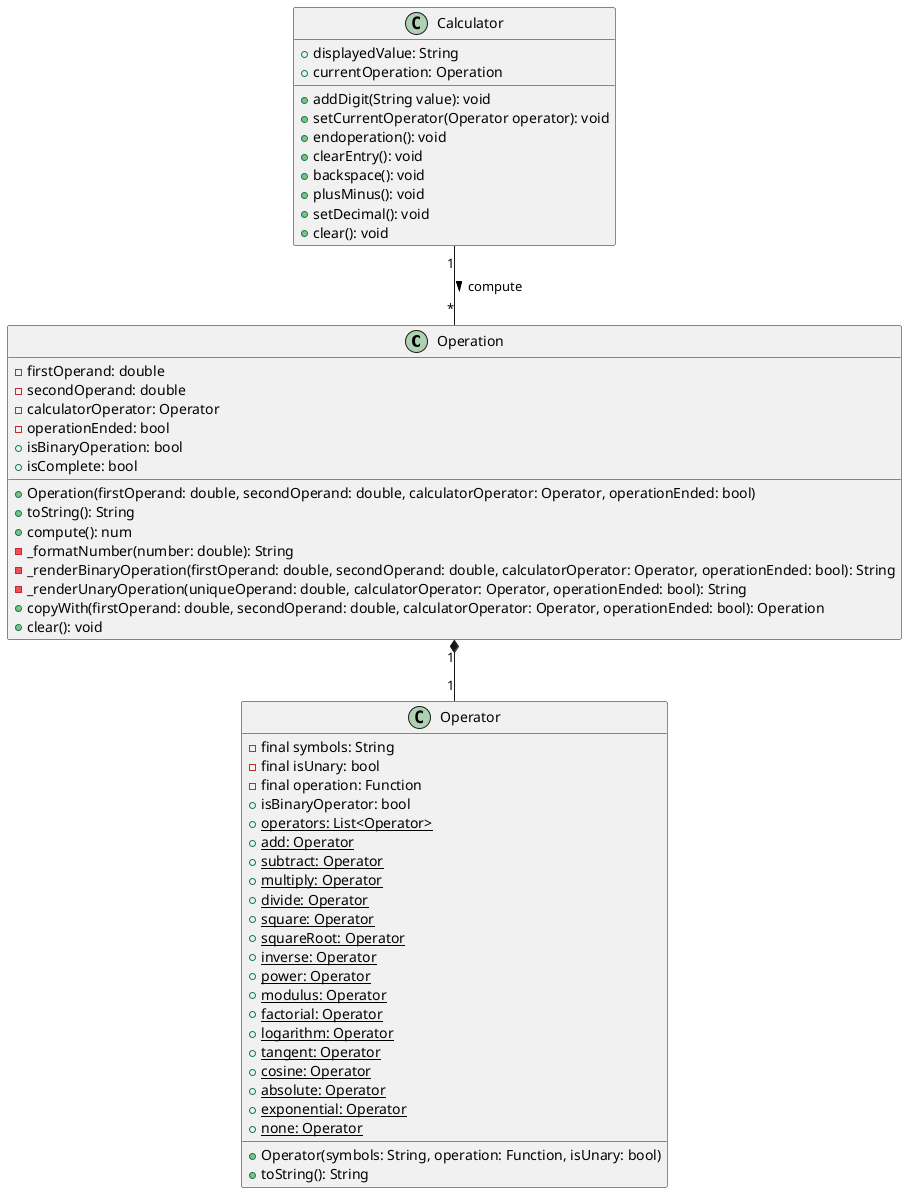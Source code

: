 @startuml modelClassDiagram
class Operation {
    -firstOperand: double
    -secondOperand: double
    -calculatorOperator: Operator
    -operationEnded: bool
    +Operation(firstOperand: double, secondOperand: double, calculatorOperator: Operator, operationEnded: bool)
    +toString(): String
    +isBinaryOperation: bool
    +isComplete: bool
    +compute(): num
    -_formatNumber(number: double): String
    -_renderBinaryOperation(firstOperand: double, secondOperand: double, calculatorOperator: Operator, operationEnded: bool): String
    -_renderUnaryOperation(uniqueOperand: double, calculatorOperator: Operator, operationEnded: bool): String
    +copyWith(firstOperand: double, secondOperand: double, calculatorOperator: Operator, operationEnded: bool): Operation
    +clear(): void
}

class Operator {
    -final symbols: String
    -final isUnary: bool
    -final {field} operation: Function
    +isBinaryOperator: bool                                                                                                                                                                                                                                                                                                                                                                                                                                                                                                                                                                                                                                                                                                                                                                                                                                                                                                                                                                                                                                                                                                                                                                                                                                                                                                                                                                                                                                                                                                                                                                                                                                                                                                                                                                                                                                                                                                                                                                                                                                                                                                                                                                                                                                                                                                                                                                                                                                                                                                                                                                                                                                                                                                                                                                                                                                                                                                                                                                                                                                                                                                                                                                                                                                                                                                                                                                                                                                                                                                                                                                                                                                                                                                                                                                                                                                                                                                                                                                                                                                                                                                                                                                                                                                                                                                                                                                                                                                                                                                                                                                                                                                                                                                                                                                                                                                                                                                                                                                                                                                                                                                               
    +Operator(symbols: String, operation: Function, isUnary: bool)
    +{static} operators: List<Operator>
    +{static} add: Operator
    +{static} subtract: Operator
    +{static} multiply: Operator
    +{static} divide: Operator
    +{static} square: Operator
    +{static} squareRoot: Operator
    +{static} inverse: Operator
    +{static} power: Operator
    +{static} modulus: Operator
    +{static} factorial: Operator
    +{static} logarithm: Operator
    +{static} tangent: Operator
    +{static} cosine: Operator
    +{static} absolute: Operator
    +{static} exponential: Operator
    +{static} none: Operator
    +toString(): String
}

class Calculator {
    + displayedValue: String
    + currentOperation: Operation
    + addDigit(String value): void
    + setCurrentOperator(Operator operator): void
    + endoperation(): void
    + clearEntry(): void
    + backspace(): void
    + plusMinus(): void
    + setDecimal(): void
    + clear(): void
}

Operation "1" *-- "1" Operator
Calculator "1" -- "*" Operation : compute >

@enduml